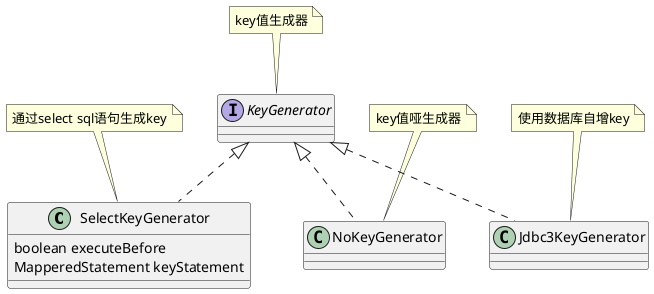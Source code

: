 @startuml

class SelectKeyGenerator implements KeyGenerator

note top of KeyGenerator
    key值生成器
end note

SelectKeyGenerator : boolean executeBefore
SelectKeyGenerator : MapperedStatement keyStatement

note top of SelectKeyGenerator
    通过select sql语句生成key
end note

class NoKeyGenerator implements KeyGenerator

note top of NoKeyGenerator
    key值哑生成器
end note

class Jdbc3KeyGenerator implements KeyGenerator

note top of Jdbc3KeyGenerator
    使用数据库自增key
end note

@enduml